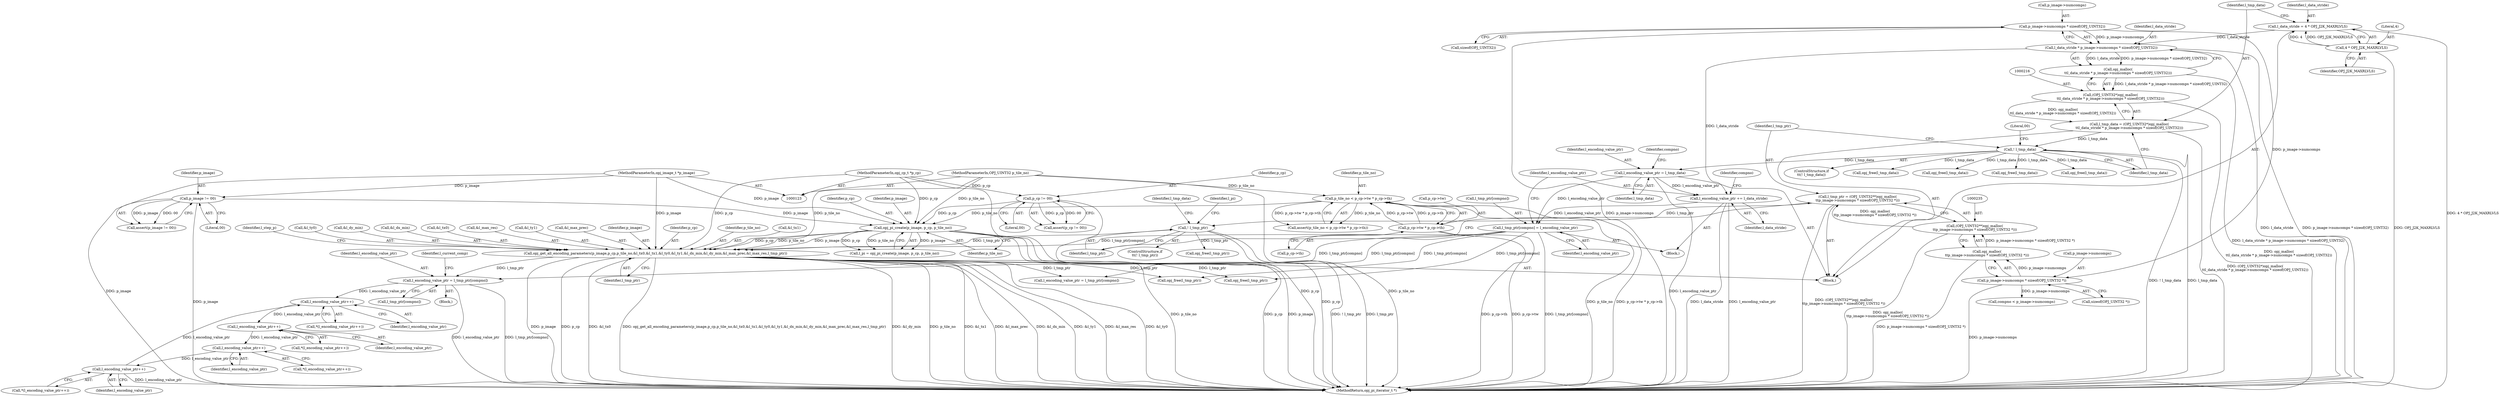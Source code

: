digraph "0_openjpeg_ef01f18dfc6780b776d0674ed3e7415c6ef54d24@array" {
"1000606" [label="(Call,l_encoding_value_ptr = l_tmp_ptr[compno])"];
"1000290" [label="(Call,opj_get_all_encoding_parameters(p_image,p_cp,p_tile_no,&l_tx0,&l_tx1,&l_ty0,&l_ty1,&l_dx_min,&l_dy_min,&l_max_prec,&l_max_res,l_tmp_ptr))"];
"1000253" [label="(Call,opj_pi_create(p_image, p_cp, p_tile_no))"];
"1000180" [label="(Call,p_image != 00)"];
"1000124" [label="(MethodParameterIn,opj_image_t *p_image)"];
"1000176" [label="(Call,p_cp != 00)"];
"1000125" [label="(MethodParameterIn,opj_cp_t *p_cp)"];
"1000184" [label="(Call,p_tile_no < p_cp->tw * p_cp->th)"];
"1000126" [label="(MethodParameterIn,OPJ_UINT32 p_tile_no)"];
"1000186" [label="(Call,p_cp->tw * p_cp->th)"];
"1000244" [label="(Call,! l_tmp_ptr)"];
"1000232" [label="(Call,l_tmp_ptr = (OPJ_UINT32**)opj_malloc(\n\t\tp_image->numcomps * sizeof(OPJ_UINT32 *)))"];
"1000234" [label="(Call,(OPJ_UINT32**)opj_malloc(\n\t\tp_image->numcomps * sizeof(OPJ_UINT32 *)))"];
"1000236" [label="(Call,opj_malloc(\n\t\tp_image->numcomps * sizeof(OPJ_UINT32 *)))"];
"1000237" [label="(Call,p_image->numcomps * sizeof(OPJ_UINT32 *))"];
"1000220" [label="(Call,p_image->numcomps * sizeof(OPJ_UINT32))"];
"1000282" [label="(Call,l_tmp_ptr[compno] = l_encoding_value_ptr)"];
"1000267" [label="(Call,l_encoding_value_ptr = l_tmp_data)"];
"1000227" [label="(Call,! l_tmp_data)"];
"1000213" [label="(Call,l_tmp_data = (OPJ_UINT32*)opj_malloc(\n\t\tl_data_stride * p_image->numcomps * sizeof(OPJ_UINT32)))"];
"1000215" [label="(Call,(OPJ_UINT32*)opj_malloc(\n\t\tl_data_stride * p_image->numcomps * sizeof(OPJ_UINT32)))"];
"1000217" [label="(Call,opj_malloc(\n\t\tl_data_stride * p_image->numcomps * sizeof(OPJ_UINT32)))"];
"1000218" [label="(Call,l_data_stride * p_image->numcomps * sizeof(OPJ_UINT32))"];
"1000208" [label="(Call,l_data_stride = 4 * OPJ_J2K_MAXRLVLS)"];
"1000210" [label="(Call,4 * OPJ_J2K_MAXRLVLS)"];
"1000287" [label="(Call,l_encoding_value_ptr += l_data_stride)"];
"1000642" [label="(Call,l_encoding_value_ptr++)"];
"1000649" [label="(Call,l_encoding_value_ptr++)"];
"1000656" [label="(Call,l_encoding_value_ptr++)"];
"1000663" [label="(Call,l_encoding_value_ptr++)"];
"1000182" [label="(Literal,00)"];
"1000208" [label="(Call,l_data_stride = 4 * OPJ_J2K_MAXRLVLS)"];
"1000212" [label="(Identifier,OPJ_J2K_MAXRLVLS)"];
"1000288" [label="(Identifier,l_encoding_value_ptr)"];
"1000282" [label="(Call,l_tmp_ptr[compno] = l_encoding_value_ptr)"];
"1000210" [label="(Call,4 * OPJ_J2K_MAXRLVLS)"];
"1000655" [label="(Call,*(l_encoding_value_ptr++))"];
"1000294" [label="(Call,&l_tx0)"];
"1000236" [label="(Call,opj_malloc(\n\t\tp_image->numcomps * sizeof(OPJ_UINT32 *)))"];
"1000127" [label="(Block,)"];
"1000190" [label="(Call,p_cp->th)"];
"1000308" [label="(Call,&l_max_res)"];
"1000657" [label="(Identifier,l_encoding_value_ptr)"];
"1000211" [label="(Literal,4)"];
"1000300" [label="(Call,&l_ty1)"];
"1000253" [label="(Call,opj_pi_create(p_image, p_cp, p_tile_no))"];
"1000662" [label="(Call,*(l_encoding_value_ptr++))"];
"1000217" [label="(Call,opj_malloc(\n\t\tl_data_stride * p_image->numcomps * sizeof(OPJ_UINT32)))"];
"1000234" [label="(Call,(OPJ_UINT32**)opj_malloc(\n\t\tp_image->numcomps * sizeof(OPJ_UINT32 *)))"];
"1000649" [label="(Call,l_encoding_value_ptr++)"];
"1000613" [label="(Identifier,l_current_comp)"];
"1000650" [label="(Identifier,l_encoding_value_ptr)"];
"1000177" [label="(Identifier,p_cp)"];
"1000251" [label="(Call,l_pi = opj_pi_create(p_image, p_cp, p_tile_no))"];
"1000238" [label="(Call,p_image->numcomps)"];
"1000607" [label="(Identifier,l_encoding_value_ptr)"];
"1000241" [label="(Call,sizeof(OPJ_UINT32 *))"];
"1000232" [label="(Call,l_tmp_ptr = (OPJ_UINT32**)opj_malloc(\n\t\tp_image->numcomps * sizeof(OPJ_UINT32 *)))"];
"1000269" [label="(Identifier,l_tmp_data)"];
"1000656" [label="(Call,l_encoding_value_ptr++)"];
"1000184" [label="(Call,p_tile_no < p_cp->tw * p_cp->th)"];
"1000214" [label="(Identifier,l_tmp_data)"];
"1000261" [label="(Call,opj_free(l_tmp_data))"];
"1000233" [label="(Identifier,l_tmp_ptr)"];
"1000306" [label="(Call,&l_max_prec)"];
"1000713" [label="(MethodReturn,opj_pi_iterator_t *)"];
"1000280" [label="(Identifier,compno)"];
"1000231" [label="(Literal,00)"];
"1000248" [label="(Identifier,l_tmp_data)"];
"1000642" [label="(Call,l_encoding_value_ptr++)"];
"1000663" [label="(Call,l_encoding_value_ptr++)"];
"1000684" [label="(Call,opj_free(l_tmp_data))"];
"1000268" [label="(Identifier,l_encoding_value_ptr)"];
"1000221" [label="(Call,p_image->numcomps)"];
"1000125" [label="(MethodParameterIn,opj_cp_t *p_cp)"];
"1000310" [label="(Identifier,l_tmp_ptr)"];
"1000286" [label="(Identifier,l_encoding_value_ptr)"];
"1000290" [label="(Call,opj_get_all_encoding_parameters(p_image,p_cp,p_tile_no,&l_tx0,&l_tx1,&l_ty0,&l_ty1,&l_dx_min,&l_dy_min,&l_max_prec,&l_max_res,l_tmp_ptr))"];
"1000179" [label="(Call,assert(p_image != 00))"];
"1000291" [label="(Identifier,p_image)"];
"1000220" [label="(Call,p_image->numcomps * sizeof(OPJ_UINT32))"];
"1000263" [label="(Call,opj_free(l_tmp_ptr))"];
"1000608" [label="(Call,l_tmp_ptr[compno])"];
"1000252" [label="(Identifier,l_pi)"];
"1000281" [label="(Block,)"];
"1000124" [label="(MethodParameterIn,opj_image_t *p_image)"];
"1000289" [label="(Identifier,l_data_stride)"];
"1000215" [label="(Call,(OPJ_UINT32*)opj_malloc(\n\t\tl_data_stride * p_image->numcomps * sizeof(OPJ_UINT32)))"];
"1000256" [label="(Identifier,p_tile_no)"];
"1000126" [label="(MethodParameterIn,OPJ_UINT32 p_tile_no)"];
"1000292" [label="(Identifier,p_cp)"];
"1000454" [label="(Call,l_encoding_value_ptr = l_tmp_ptr[compno])"];
"1000219" [label="(Identifier,l_data_stride)"];
"1000293" [label="(Identifier,p_tile_no)"];
"1000287" [label="(Call,l_encoding_value_ptr += l_data_stride)"];
"1000296" [label="(Call,&l_tx1)"];
"1000244" [label="(Call,! l_tmp_ptr)"];
"1000643" [label="(Identifier,l_encoding_value_ptr)"];
"1000183" [label="(Call,assert(p_tile_no < p_cp->tw * p_cp->th))"];
"1000641" [label="(Call,*(l_encoding_value_ptr++))"];
"1000599" [label="(Block,)"];
"1000372" [label="(Call,opj_free(l_tmp_data))"];
"1000312" [label="(Identifier,l_step_p)"];
"1000185" [label="(Identifier,p_tile_no)"];
"1000298" [label="(Call,&l_ty0)"];
"1000274" [label="(Call,compno < p_image->numcomps)"];
"1000209" [label="(Identifier,l_data_stride)"];
"1000664" [label="(Identifier,l_encoding_value_ptr)"];
"1000304" [label="(Call,&l_dy_min)"];
"1000267" [label="(Call,l_encoding_value_ptr = l_tmp_data)"];
"1000227" [label="(Call,! l_tmp_data)"];
"1000606" [label="(Call,l_encoding_value_ptr = l_tmp_ptr[compno])"];
"1000178" [label="(Literal,00)"];
"1000283" [label="(Call,l_tmp_ptr[compno])"];
"1000689" [label="(Call,opj_free(l_tmp_ptr))"];
"1000224" [label="(Call,sizeof(OPJ_UINT32))"];
"1000247" [label="(Call,opj_free(l_tmp_data))"];
"1000255" [label="(Identifier,p_cp)"];
"1000374" [label="(Call,opj_free(l_tmp_ptr))"];
"1000175" [label="(Call,assert(p_cp != 00))"];
"1000218" [label="(Call,l_data_stride * p_image->numcomps * sizeof(OPJ_UINT32))"];
"1000228" [label="(Identifier,l_tmp_data)"];
"1000213" [label="(Call,l_tmp_data = (OPJ_UINT32*)opj_malloc(\n\t\tl_data_stride * p_image->numcomps * sizeof(OPJ_UINT32)))"];
"1000187" [label="(Call,p_cp->tw)"];
"1000302" [label="(Call,&l_dx_min)"];
"1000648" [label="(Call,*(l_encoding_value_ptr++))"];
"1000254" [label="(Identifier,p_image)"];
"1000237" [label="(Call,p_image->numcomps * sizeof(OPJ_UINT32 *))"];
"1000176" [label="(Call,p_cp != 00)"];
"1000272" [label="(Identifier,compno)"];
"1000245" [label="(Identifier,l_tmp_ptr)"];
"1000180" [label="(Call,p_image != 00)"];
"1000243" [label="(ControlStructure,if\n\t\t(! l_tmp_ptr))"];
"1000181" [label="(Identifier,p_image)"];
"1000226" [label="(ControlStructure,if\n\t\t(! l_tmp_data))"];
"1000186" [label="(Call,p_cp->tw * p_cp->th)"];
"1000606" -> "1000599"  [label="AST: "];
"1000606" -> "1000608"  [label="CFG: "];
"1000607" -> "1000606"  [label="AST: "];
"1000608" -> "1000606"  [label="AST: "];
"1000613" -> "1000606"  [label="CFG: "];
"1000606" -> "1000713"  [label="DDG: l_encoding_value_ptr"];
"1000606" -> "1000713"  [label="DDG: l_tmp_ptr[compno]"];
"1000290" -> "1000606"  [label="DDG: l_tmp_ptr"];
"1000282" -> "1000606"  [label="DDG: l_tmp_ptr[compno]"];
"1000606" -> "1000642"  [label="DDG: l_encoding_value_ptr"];
"1000290" -> "1000127"  [label="AST: "];
"1000290" -> "1000310"  [label="CFG: "];
"1000291" -> "1000290"  [label="AST: "];
"1000292" -> "1000290"  [label="AST: "];
"1000293" -> "1000290"  [label="AST: "];
"1000294" -> "1000290"  [label="AST: "];
"1000296" -> "1000290"  [label="AST: "];
"1000298" -> "1000290"  [label="AST: "];
"1000300" -> "1000290"  [label="AST: "];
"1000302" -> "1000290"  [label="AST: "];
"1000304" -> "1000290"  [label="AST: "];
"1000306" -> "1000290"  [label="AST: "];
"1000308" -> "1000290"  [label="AST: "];
"1000310" -> "1000290"  [label="AST: "];
"1000312" -> "1000290"  [label="CFG: "];
"1000290" -> "1000713"  [label="DDG: &l_ty0"];
"1000290" -> "1000713"  [label="DDG: p_image"];
"1000290" -> "1000713"  [label="DDG: p_cp"];
"1000290" -> "1000713"  [label="DDG: &l_tx0"];
"1000290" -> "1000713"  [label="DDG: opj_get_all_encoding_parameters(p_image,p_cp,p_tile_no,&l_tx0,&l_tx1,&l_ty0,&l_ty1,&l_dx_min,&l_dy_min,&l_max_prec,&l_max_res,l_tmp_ptr)"];
"1000290" -> "1000713"  [label="DDG: &l_dy_min"];
"1000290" -> "1000713"  [label="DDG: p_tile_no"];
"1000290" -> "1000713"  [label="DDG: &l_tx1"];
"1000290" -> "1000713"  [label="DDG: &l_max_prec"];
"1000290" -> "1000713"  [label="DDG: &l_dx_min"];
"1000290" -> "1000713"  [label="DDG: &l_ty1"];
"1000290" -> "1000713"  [label="DDG: &l_max_res"];
"1000253" -> "1000290"  [label="DDG: p_image"];
"1000253" -> "1000290"  [label="DDG: p_cp"];
"1000253" -> "1000290"  [label="DDG: p_tile_no"];
"1000124" -> "1000290"  [label="DDG: p_image"];
"1000125" -> "1000290"  [label="DDG: p_cp"];
"1000126" -> "1000290"  [label="DDG: p_tile_no"];
"1000244" -> "1000290"  [label="DDG: l_tmp_ptr"];
"1000282" -> "1000290"  [label="DDG: l_tmp_ptr[compno]"];
"1000290" -> "1000374"  [label="DDG: l_tmp_ptr"];
"1000290" -> "1000454"  [label="DDG: l_tmp_ptr"];
"1000290" -> "1000689"  [label="DDG: l_tmp_ptr"];
"1000253" -> "1000251"  [label="AST: "];
"1000253" -> "1000256"  [label="CFG: "];
"1000254" -> "1000253"  [label="AST: "];
"1000255" -> "1000253"  [label="AST: "];
"1000256" -> "1000253"  [label="AST: "];
"1000251" -> "1000253"  [label="CFG: "];
"1000253" -> "1000713"  [label="DDG: p_cp"];
"1000253" -> "1000713"  [label="DDG: p_image"];
"1000253" -> "1000713"  [label="DDG: p_tile_no"];
"1000253" -> "1000251"  [label="DDG: p_image"];
"1000253" -> "1000251"  [label="DDG: p_cp"];
"1000253" -> "1000251"  [label="DDG: p_tile_no"];
"1000180" -> "1000253"  [label="DDG: p_image"];
"1000124" -> "1000253"  [label="DDG: p_image"];
"1000176" -> "1000253"  [label="DDG: p_cp"];
"1000125" -> "1000253"  [label="DDG: p_cp"];
"1000184" -> "1000253"  [label="DDG: p_tile_no"];
"1000126" -> "1000253"  [label="DDG: p_tile_no"];
"1000180" -> "1000179"  [label="AST: "];
"1000180" -> "1000182"  [label="CFG: "];
"1000181" -> "1000180"  [label="AST: "];
"1000182" -> "1000180"  [label="AST: "];
"1000179" -> "1000180"  [label="CFG: "];
"1000180" -> "1000713"  [label="DDG: p_image"];
"1000180" -> "1000179"  [label="DDG: p_image"];
"1000180" -> "1000179"  [label="DDG: 00"];
"1000124" -> "1000180"  [label="DDG: p_image"];
"1000124" -> "1000123"  [label="AST: "];
"1000124" -> "1000713"  [label="DDG: p_image"];
"1000176" -> "1000175"  [label="AST: "];
"1000176" -> "1000178"  [label="CFG: "];
"1000177" -> "1000176"  [label="AST: "];
"1000178" -> "1000176"  [label="AST: "];
"1000175" -> "1000176"  [label="CFG: "];
"1000176" -> "1000713"  [label="DDG: p_cp"];
"1000176" -> "1000175"  [label="DDG: p_cp"];
"1000176" -> "1000175"  [label="DDG: 00"];
"1000125" -> "1000176"  [label="DDG: p_cp"];
"1000125" -> "1000123"  [label="AST: "];
"1000125" -> "1000713"  [label="DDG: p_cp"];
"1000184" -> "1000183"  [label="AST: "];
"1000184" -> "1000186"  [label="CFG: "];
"1000185" -> "1000184"  [label="AST: "];
"1000186" -> "1000184"  [label="AST: "];
"1000183" -> "1000184"  [label="CFG: "];
"1000184" -> "1000713"  [label="DDG: p_cp->tw * p_cp->th"];
"1000184" -> "1000713"  [label="DDG: p_tile_no"];
"1000184" -> "1000183"  [label="DDG: p_tile_no"];
"1000184" -> "1000183"  [label="DDG: p_cp->tw * p_cp->th"];
"1000126" -> "1000184"  [label="DDG: p_tile_no"];
"1000186" -> "1000184"  [label="DDG: p_cp->tw"];
"1000186" -> "1000184"  [label="DDG: p_cp->th"];
"1000126" -> "1000123"  [label="AST: "];
"1000126" -> "1000713"  [label="DDG: p_tile_no"];
"1000186" -> "1000190"  [label="CFG: "];
"1000187" -> "1000186"  [label="AST: "];
"1000190" -> "1000186"  [label="AST: "];
"1000186" -> "1000713"  [label="DDG: p_cp->tw"];
"1000186" -> "1000713"  [label="DDG: p_cp->th"];
"1000244" -> "1000243"  [label="AST: "];
"1000244" -> "1000245"  [label="CFG: "];
"1000245" -> "1000244"  [label="AST: "];
"1000248" -> "1000244"  [label="CFG: "];
"1000252" -> "1000244"  [label="CFG: "];
"1000244" -> "1000713"  [label="DDG: ! l_tmp_ptr"];
"1000244" -> "1000713"  [label="DDG: l_tmp_ptr"];
"1000232" -> "1000244"  [label="DDG: l_tmp_ptr"];
"1000244" -> "1000263"  [label="DDG: l_tmp_ptr"];
"1000232" -> "1000127"  [label="AST: "];
"1000232" -> "1000234"  [label="CFG: "];
"1000233" -> "1000232"  [label="AST: "];
"1000234" -> "1000232"  [label="AST: "];
"1000245" -> "1000232"  [label="CFG: "];
"1000232" -> "1000713"  [label="DDG: (OPJ_UINT32**)opj_malloc(\n\t\tp_image->numcomps * sizeof(OPJ_UINT32 *))"];
"1000234" -> "1000232"  [label="DDG: opj_malloc(\n\t\tp_image->numcomps * sizeof(OPJ_UINT32 *))"];
"1000234" -> "1000236"  [label="CFG: "];
"1000235" -> "1000234"  [label="AST: "];
"1000236" -> "1000234"  [label="AST: "];
"1000234" -> "1000713"  [label="DDG: opj_malloc(\n\t\tp_image->numcomps * sizeof(OPJ_UINT32 *))"];
"1000236" -> "1000234"  [label="DDG: p_image->numcomps * sizeof(OPJ_UINT32 *)"];
"1000236" -> "1000237"  [label="CFG: "];
"1000237" -> "1000236"  [label="AST: "];
"1000236" -> "1000713"  [label="DDG: p_image->numcomps * sizeof(OPJ_UINT32 *)"];
"1000237" -> "1000236"  [label="DDG: p_image->numcomps"];
"1000237" -> "1000241"  [label="CFG: "];
"1000238" -> "1000237"  [label="AST: "];
"1000241" -> "1000237"  [label="AST: "];
"1000237" -> "1000713"  [label="DDG: p_image->numcomps"];
"1000220" -> "1000237"  [label="DDG: p_image->numcomps"];
"1000237" -> "1000274"  [label="DDG: p_image->numcomps"];
"1000220" -> "1000218"  [label="AST: "];
"1000220" -> "1000224"  [label="CFG: "];
"1000221" -> "1000220"  [label="AST: "];
"1000224" -> "1000220"  [label="AST: "];
"1000218" -> "1000220"  [label="CFG: "];
"1000220" -> "1000713"  [label="DDG: p_image->numcomps"];
"1000220" -> "1000218"  [label="DDG: p_image->numcomps"];
"1000282" -> "1000281"  [label="AST: "];
"1000282" -> "1000286"  [label="CFG: "];
"1000283" -> "1000282"  [label="AST: "];
"1000286" -> "1000282"  [label="AST: "];
"1000288" -> "1000282"  [label="CFG: "];
"1000282" -> "1000713"  [label="DDG: l_tmp_ptr[compno]"];
"1000267" -> "1000282"  [label="DDG: l_encoding_value_ptr"];
"1000287" -> "1000282"  [label="DDG: l_encoding_value_ptr"];
"1000282" -> "1000374"  [label="DDG: l_tmp_ptr[compno]"];
"1000282" -> "1000454"  [label="DDG: l_tmp_ptr[compno]"];
"1000282" -> "1000689"  [label="DDG: l_tmp_ptr[compno]"];
"1000267" -> "1000127"  [label="AST: "];
"1000267" -> "1000269"  [label="CFG: "];
"1000268" -> "1000267"  [label="AST: "];
"1000269" -> "1000267"  [label="AST: "];
"1000272" -> "1000267"  [label="CFG: "];
"1000267" -> "1000713"  [label="DDG: l_encoding_value_ptr"];
"1000227" -> "1000267"  [label="DDG: l_tmp_data"];
"1000267" -> "1000287"  [label="DDG: l_encoding_value_ptr"];
"1000227" -> "1000226"  [label="AST: "];
"1000227" -> "1000228"  [label="CFG: "];
"1000228" -> "1000227"  [label="AST: "];
"1000231" -> "1000227"  [label="CFG: "];
"1000233" -> "1000227"  [label="CFG: "];
"1000227" -> "1000713"  [label="DDG: ! l_tmp_data"];
"1000227" -> "1000713"  [label="DDG: l_tmp_data"];
"1000213" -> "1000227"  [label="DDG: l_tmp_data"];
"1000227" -> "1000247"  [label="DDG: l_tmp_data"];
"1000227" -> "1000261"  [label="DDG: l_tmp_data"];
"1000227" -> "1000372"  [label="DDG: l_tmp_data"];
"1000227" -> "1000684"  [label="DDG: l_tmp_data"];
"1000213" -> "1000127"  [label="AST: "];
"1000213" -> "1000215"  [label="CFG: "];
"1000214" -> "1000213"  [label="AST: "];
"1000215" -> "1000213"  [label="AST: "];
"1000228" -> "1000213"  [label="CFG: "];
"1000213" -> "1000713"  [label="DDG: (OPJ_UINT32*)opj_malloc(\n\t\tl_data_stride * p_image->numcomps * sizeof(OPJ_UINT32))"];
"1000215" -> "1000213"  [label="DDG: opj_malloc(\n\t\tl_data_stride * p_image->numcomps * sizeof(OPJ_UINT32))"];
"1000215" -> "1000217"  [label="CFG: "];
"1000216" -> "1000215"  [label="AST: "];
"1000217" -> "1000215"  [label="AST: "];
"1000215" -> "1000713"  [label="DDG: opj_malloc(\n\t\tl_data_stride * p_image->numcomps * sizeof(OPJ_UINT32))"];
"1000217" -> "1000215"  [label="DDG: l_data_stride * p_image->numcomps * sizeof(OPJ_UINT32)"];
"1000217" -> "1000218"  [label="CFG: "];
"1000218" -> "1000217"  [label="AST: "];
"1000217" -> "1000713"  [label="DDG: l_data_stride * p_image->numcomps * sizeof(OPJ_UINT32)"];
"1000218" -> "1000217"  [label="DDG: l_data_stride"];
"1000218" -> "1000217"  [label="DDG: p_image->numcomps * sizeof(OPJ_UINT32)"];
"1000219" -> "1000218"  [label="AST: "];
"1000218" -> "1000713"  [label="DDG: l_data_stride"];
"1000218" -> "1000713"  [label="DDG: p_image->numcomps * sizeof(OPJ_UINT32)"];
"1000208" -> "1000218"  [label="DDG: l_data_stride"];
"1000218" -> "1000287"  [label="DDG: l_data_stride"];
"1000208" -> "1000127"  [label="AST: "];
"1000208" -> "1000210"  [label="CFG: "];
"1000209" -> "1000208"  [label="AST: "];
"1000210" -> "1000208"  [label="AST: "];
"1000214" -> "1000208"  [label="CFG: "];
"1000208" -> "1000713"  [label="DDG: 4 * OPJ_J2K_MAXRLVLS"];
"1000210" -> "1000208"  [label="DDG: 4"];
"1000210" -> "1000208"  [label="DDG: OPJ_J2K_MAXRLVLS"];
"1000210" -> "1000212"  [label="CFG: "];
"1000211" -> "1000210"  [label="AST: "];
"1000212" -> "1000210"  [label="AST: "];
"1000210" -> "1000713"  [label="DDG: OPJ_J2K_MAXRLVLS"];
"1000287" -> "1000281"  [label="AST: "];
"1000287" -> "1000289"  [label="CFG: "];
"1000288" -> "1000287"  [label="AST: "];
"1000289" -> "1000287"  [label="AST: "];
"1000280" -> "1000287"  [label="CFG: "];
"1000287" -> "1000713"  [label="DDG: l_data_stride"];
"1000287" -> "1000713"  [label="DDG: l_encoding_value_ptr"];
"1000642" -> "1000641"  [label="AST: "];
"1000642" -> "1000643"  [label="CFG: "];
"1000643" -> "1000642"  [label="AST: "];
"1000641" -> "1000642"  [label="CFG: "];
"1000663" -> "1000642"  [label="DDG: l_encoding_value_ptr"];
"1000642" -> "1000649"  [label="DDG: l_encoding_value_ptr"];
"1000649" -> "1000648"  [label="AST: "];
"1000649" -> "1000650"  [label="CFG: "];
"1000650" -> "1000649"  [label="AST: "];
"1000648" -> "1000649"  [label="CFG: "];
"1000649" -> "1000656"  [label="DDG: l_encoding_value_ptr"];
"1000656" -> "1000655"  [label="AST: "];
"1000656" -> "1000657"  [label="CFG: "];
"1000657" -> "1000656"  [label="AST: "];
"1000655" -> "1000656"  [label="CFG: "];
"1000656" -> "1000663"  [label="DDG: l_encoding_value_ptr"];
"1000663" -> "1000662"  [label="AST: "];
"1000663" -> "1000664"  [label="CFG: "];
"1000664" -> "1000663"  [label="AST: "];
"1000662" -> "1000663"  [label="CFG: "];
"1000663" -> "1000713"  [label="DDG: l_encoding_value_ptr"];
}
